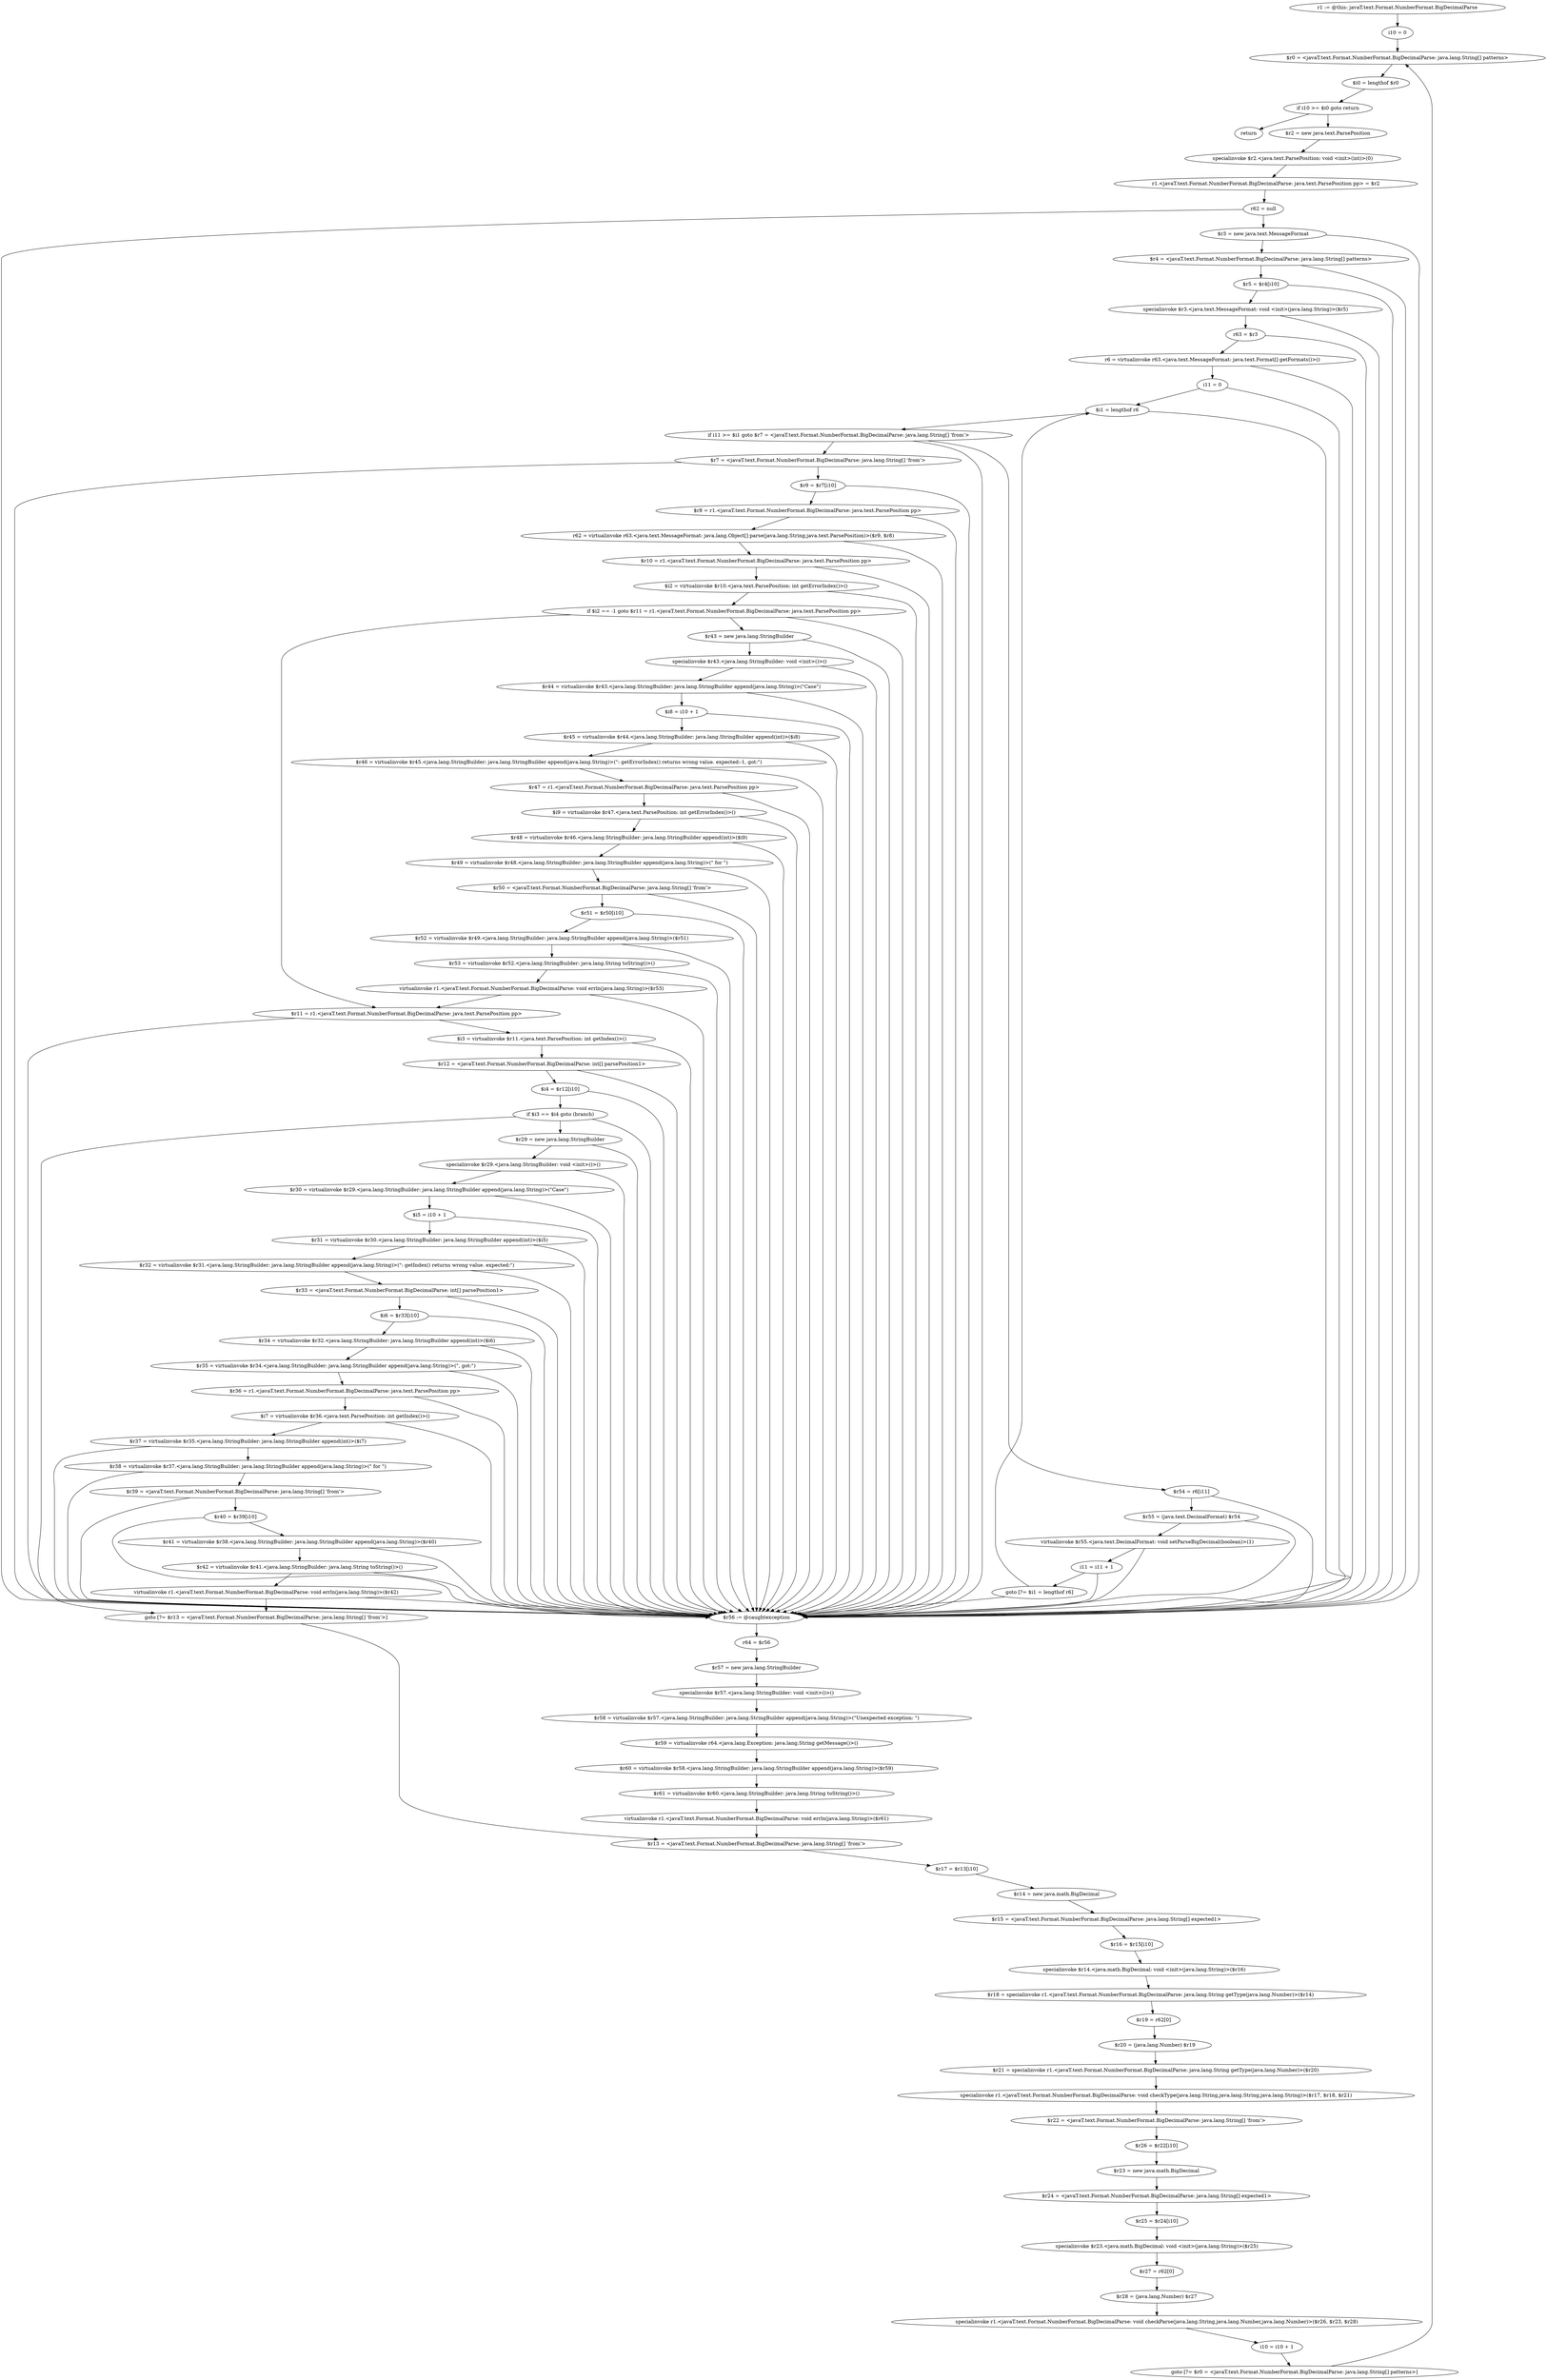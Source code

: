digraph "unitGraph" {
    "r1 := @this: javaT.text.Format.NumberFormat.BigDecimalParse"
    "i10 = 0"
    "$r0 = <javaT.text.Format.NumberFormat.BigDecimalParse: java.lang.String[] patterns>"
    "$i0 = lengthof $r0"
    "if i10 >= $i0 goto return"
    "$r2 = new java.text.ParsePosition"
    "specialinvoke $r2.<java.text.ParsePosition: void <init>(int)>(0)"
    "r1.<javaT.text.Format.NumberFormat.BigDecimalParse: java.text.ParsePosition pp> = $r2"
    "r62 = null"
    "$r3 = new java.text.MessageFormat"
    "$r4 = <javaT.text.Format.NumberFormat.BigDecimalParse: java.lang.String[] patterns>"
    "$r5 = $r4[i10]"
    "specialinvoke $r3.<java.text.MessageFormat: void <init>(java.lang.String)>($r5)"
    "r63 = $r3"
    "r6 = virtualinvoke r63.<java.text.MessageFormat: java.text.Format[] getFormats()>()"
    "i11 = 0"
    "$i1 = lengthof r6"
    "if i11 >= $i1 goto $r7 = <javaT.text.Format.NumberFormat.BigDecimalParse: java.lang.String[] 'from'>"
    "$r54 = r6[i11]"
    "$r55 = (java.text.DecimalFormat) $r54"
    "virtualinvoke $r55.<java.text.DecimalFormat: void setParseBigDecimal(boolean)>(1)"
    "i11 = i11 + 1"
    "goto [?= $i1 = lengthof r6]"
    "$r7 = <javaT.text.Format.NumberFormat.BigDecimalParse: java.lang.String[] 'from'>"
    "$r9 = $r7[i10]"
    "$r8 = r1.<javaT.text.Format.NumberFormat.BigDecimalParse: java.text.ParsePosition pp>"
    "r62 = virtualinvoke r63.<java.text.MessageFormat: java.lang.Object[] parse(java.lang.String,java.text.ParsePosition)>($r9, $r8)"
    "$r10 = r1.<javaT.text.Format.NumberFormat.BigDecimalParse: java.text.ParsePosition pp>"
    "$i2 = virtualinvoke $r10.<java.text.ParsePosition: int getErrorIndex()>()"
    "if $i2 == -1 goto $r11 = r1.<javaT.text.Format.NumberFormat.BigDecimalParse: java.text.ParsePosition pp>"
    "$r43 = new java.lang.StringBuilder"
    "specialinvoke $r43.<java.lang.StringBuilder: void <init>()>()"
    "$r44 = virtualinvoke $r43.<java.lang.StringBuilder: java.lang.StringBuilder append(java.lang.String)>(\"Case\")"
    "$i8 = i10 + 1"
    "$r45 = virtualinvoke $r44.<java.lang.StringBuilder: java.lang.StringBuilder append(int)>($i8)"
    "$r46 = virtualinvoke $r45.<java.lang.StringBuilder: java.lang.StringBuilder append(java.lang.String)>(\": getErrorIndex() returns wrong value. expected:-1, got:\")"
    "$r47 = r1.<javaT.text.Format.NumberFormat.BigDecimalParse: java.text.ParsePosition pp>"
    "$i9 = virtualinvoke $r47.<java.text.ParsePosition: int getErrorIndex()>()"
    "$r48 = virtualinvoke $r46.<java.lang.StringBuilder: java.lang.StringBuilder append(int)>($i9)"
    "$r49 = virtualinvoke $r48.<java.lang.StringBuilder: java.lang.StringBuilder append(java.lang.String)>(\" for \")"
    "$r50 = <javaT.text.Format.NumberFormat.BigDecimalParse: java.lang.String[] 'from'>"
    "$r51 = $r50[i10]"
    "$r52 = virtualinvoke $r49.<java.lang.StringBuilder: java.lang.StringBuilder append(java.lang.String)>($r51)"
    "$r53 = virtualinvoke $r52.<java.lang.StringBuilder: java.lang.String toString()>()"
    "virtualinvoke r1.<javaT.text.Format.NumberFormat.BigDecimalParse: void errln(java.lang.String)>($r53)"
    "$r11 = r1.<javaT.text.Format.NumberFormat.BigDecimalParse: java.text.ParsePosition pp>"
    "$i3 = virtualinvoke $r11.<java.text.ParsePosition: int getIndex()>()"
    "$r12 = <javaT.text.Format.NumberFormat.BigDecimalParse: int[] parsePosition1>"
    "$i4 = $r12[i10]"
    "if $i3 == $i4 goto (branch)"
    "$r29 = new java.lang.StringBuilder"
    "specialinvoke $r29.<java.lang.StringBuilder: void <init>()>()"
    "$r30 = virtualinvoke $r29.<java.lang.StringBuilder: java.lang.StringBuilder append(java.lang.String)>(\"Case\")"
    "$i5 = i10 + 1"
    "$r31 = virtualinvoke $r30.<java.lang.StringBuilder: java.lang.StringBuilder append(int)>($i5)"
    "$r32 = virtualinvoke $r31.<java.lang.StringBuilder: java.lang.StringBuilder append(java.lang.String)>(\": getIndex() returns wrong value. expected:\")"
    "$r33 = <javaT.text.Format.NumberFormat.BigDecimalParse: int[] parsePosition1>"
    "$i6 = $r33[i10]"
    "$r34 = virtualinvoke $r32.<java.lang.StringBuilder: java.lang.StringBuilder append(int)>($i6)"
    "$r35 = virtualinvoke $r34.<java.lang.StringBuilder: java.lang.StringBuilder append(java.lang.String)>(\", got:\")"
    "$r36 = r1.<javaT.text.Format.NumberFormat.BigDecimalParse: java.text.ParsePosition pp>"
    "$i7 = virtualinvoke $r36.<java.text.ParsePosition: int getIndex()>()"
    "$r37 = virtualinvoke $r35.<java.lang.StringBuilder: java.lang.StringBuilder append(int)>($i7)"
    "$r38 = virtualinvoke $r37.<java.lang.StringBuilder: java.lang.StringBuilder append(java.lang.String)>(\" for \")"
    "$r39 = <javaT.text.Format.NumberFormat.BigDecimalParse: java.lang.String[] 'from'>"
    "$r40 = $r39[i10]"
    "$r41 = virtualinvoke $r38.<java.lang.StringBuilder: java.lang.StringBuilder append(java.lang.String)>($r40)"
    "$r42 = virtualinvoke $r41.<java.lang.StringBuilder: java.lang.String toString()>()"
    "virtualinvoke r1.<javaT.text.Format.NumberFormat.BigDecimalParse: void errln(java.lang.String)>($r42)"
    "goto [?= $r13 = <javaT.text.Format.NumberFormat.BigDecimalParse: java.lang.String[] 'from'>]"
    "$r56 := @caughtexception"
    "r64 = $r56"
    "$r57 = new java.lang.StringBuilder"
    "specialinvoke $r57.<java.lang.StringBuilder: void <init>()>()"
    "$r58 = virtualinvoke $r57.<java.lang.StringBuilder: java.lang.StringBuilder append(java.lang.String)>(\"Unexpected exception: \")"
    "$r59 = virtualinvoke r64.<java.lang.Exception: java.lang.String getMessage()>()"
    "$r60 = virtualinvoke $r58.<java.lang.StringBuilder: java.lang.StringBuilder append(java.lang.String)>($r59)"
    "$r61 = virtualinvoke $r60.<java.lang.StringBuilder: java.lang.String toString()>()"
    "virtualinvoke r1.<javaT.text.Format.NumberFormat.BigDecimalParse: void errln(java.lang.String)>($r61)"
    "$r13 = <javaT.text.Format.NumberFormat.BigDecimalParse: java.lang.String[] 'from'>"
    "$r17 = $r13[i10]"
    "$r14 = new java.math.BigDecimal"
    "$r15 = <javaT.text.Format.NumberFormat.BigDecimalParse: java.lang.String[] expected1>"
    "$r16 = $r15[i10]"
    "specialinvoke $r14.<java.math.BigDecimal: void <init>(java.lang.String)>($r16)"
    "$r18 = specialinvoke r1.<javaT.text.Format.NumberFormat.BigDecimalParse: java.lang.String getType(java.lang.Number)>($r14)"
    "$r19 = r62[0]"
    "$r20 = (java.lang.Number) $r19"
    "$r21 = specialinvoke r1.<javaT.text.Format.NumberFormat.BigDecimalParse: java.lang.String getType(java.lang.Number)>($r20)"
    "specialinvoke r1.<javaT.text.Format.NumberFormat.BigDecimalParse: void checkType(java.lang.String,java.lang.String,java.lang.String)>($r17, $r18, $r21)"
    "$r22 = <javaT.text.Format.NumberFormat.BigDecimalParse: java.lang.String[] 'from'>"
    "$r26 = $r22[i10]"
    "$r23 = new java.math.BigDecimal"
    "$r24 = <javaT.text.Format.NumberFormat.BigDecimalParse: java.lang.String[] expected1>"
    "$r25 = $r24[i10]"
    "specialinvoke $r23.<java.math.BigDecimal: void <init>(java.lang.String)>($r25)"
    "$r27 = r62[0]"
    "$r28 = (java.lang.Number) $r27"
    "specialinvoke r1.<javaT.text.Format.NumberFormat.BigDecimalParse: void checkParse(java.lang.String,java.lang.Number,java.lang.Number)>($r26, $r23, $r28)"
    "i10 = i10 + 1"
    "goto [?= $r0 = <javaT.text.Format.NumberFormat.BigDecimalParse: java.lang.String[] patterns>]"
    "return"
    "r1 := @this: javaT.text.Format.NumberFormat.BigDecimalParse"->"i10 = 0";
    "i10 = 0"->"$r0 = <javaT.text.Format.NumberFormat.BigDecimalParse: java.lang.String[] patterns>";
    "$r0 = <javaT.text.Format.NumberFormat.BigDecimalParse: java.lang.String[] patterns>"->"$i0 = lengthof $r0";
    "$i0 = lengthof $r0"->"if i10 >= $i0 goto return";
    "if i10 >= $i0 goto return"->"$r2 = new java.text.ParsePosition";
    "if i10 >= $i0 goto return"->"return";
    "$r2 = new java.text.ParsePosition"->"specialinvoke $r2.<java.text.ParsePosition: void <init>(int)>(0)";
    "specialinvoke $r2.<java.text.ParsePosition: void <init>(int)>(0)"->"r1.<javaT.text.Format.NumberFormat.BigDecimalParse: java.text.ParsePosition pp> = $r2";
    "r1.<javaT.text.Format.NumberFormat.BigDecimalParse: java.text.ParsePosition pp> = $r2"->"r62 = null";
    "r62 = null"->"$r3 = new java.text.MessageFormat";
    "r62 = null"->"$r56 := @caughtexception";
    "$r3 = new java.text.MessageFormat"->"$r4 = <javaT.text.Format.NumberFormat.BigDecimalParse: java.lang.String[] patterns>";
    "$r3 = new java.text.MessageFormat"->"$r56 := @caughtexception";
    "$r4 = <javaT.text.Format.NumberFormat.BigDecimalParse: java.lang.String[] patterns>"->"$r5 = $r4[i10]";
    "$r4 = <javaT.text.Format.NumberFormat.BigDecimalParse: java.lang.String[] patterns>"->"$r56 := @caughtexception";
    "$r5 = $r4[i10]"->"specialinvoke $r3.<java.text.MessageFormat: void <init>(java.lang.String)>($r5)";
    "$r5 = $r4[i10]"->"$r56 := @caughtexception";
    "specialinvoke $r3.<java.text.MessageFormat: void <init>(java.lang.String)>($r5)"->"r63 = $r3";
    "specialinvoke $r3.<java.text.MessageFormat: void <init>(java.lang.String)>($r5)"->"$r56 := @caughtexception";
    "r63 = $r3"->"r6 = virtualinvoke r63.<java.text.MessageFormat: java.text.Format[] getFormats()>()";
    "r63 = $r3"->"$r56 := @caughtexception";
    "r6 = virtualinvoke r63.<java.text.MessageFormat: java.text.Format[] getFormats()>()"->"i11 = 0";
    "r6 = virtualinvoke r63.<java.text.MessageFormat: java.text.Format[] getFormats()>()"->"$r56 := @caughtexception";
    "i11 = 0"->"$i1 = lengthof r6";
    "i11 = 0"->"$r56 := @caughtexception";
    "$i1 = lengthof r6"->"if i11 >= $i1 goto $r7 = <javaT.text.Format.NumberFormat.BigDecimalParse: java.lang.String[] 'from'>";
    "$i1 = lengthof r6"->"$r56 := @caughtexception";
    "if i11 >= $i1 goto $r7 = <javaT.text.Format.NumberFormat.BigDecimalParse: java.lang.String[] 'from'>"->"$r54 = r6[i11]";
    "if i11 >= $i1 goto $r7 = <javaT.text.Format.NumberFormat.BigDecimalParse: java.lang.String[] 'from'>"->"$r7 = <javaT.text.Format.NumberFormat.BigDecimalParse: java.lang.String[] 'from'>";
    "if i11 >= $i1 goto $r7 = <javaT.text.Format.NumberFormat.BigDecimalParse: java.lang.String[] 'from'>"->"$r56 := @caughtexception";
    "$r54 = r6[i11]"->"$r55 = (java.text.DecimalFormat) $r54";
    "$r54 = r6[i11]"->"$r56 := @caughtexception";
    "$r55 = (java.text.DecimalFormat) $r54"->"virtualinvoke $r55.<java.text.DecimalFormat: void setParseBigDecimal(boolean)>(1)";
    "$r55 = (java.text.DecimalFormat) $r54"->"$r56 := @caughtexception";
    "virtualinvoke $r55.<java.text.DecimalFormat: void setParseBigDecimal(boolean)>(1)"->"i11 = i11 + 1";
    "virtualinvoke $r55.<java.text.DecimalFormat: void setParseBigDecimal(boolean)>(1)"->"$r56 := @caughtexception";
    "i11 = i11 + 1"->"goto [?= $i1 = lengthof r6]";
    "i11 = i11 + 1"->"$r56 := @caughtexception";
    "goto [?= $i1 = lengthof r6]"->"$i1 = lengthof r6";
    "goto [?= $i1 = lengthof r6]"->"$r56 := @caughtexception";
    "$r7 = <javaT.text.Format.NumberFormat.BigDecimalParse: java.lang.String[] 'from'>"->"$r9 = $r7[i10]";
    "$r7 = <javaT.text.Format.NumberFormat.BigDecimalParse: java.lang.String[] 'from'>"->"$r56 := @caughtexception";
    "$r9 = $r7[i10]"->"$r8 = r1.<javaT.text.Format.NumberFormat.BigDecimalParse: java.text.ParsePosition pp>";
    "$r9 = $r7[i10]"->"$r56 := @caughtexception";
    "$r8 = r1.<javaT.text.Format.NumberFormat.BigDecimalParse: java.text.ParsePosition pp>"->"r62 = virtualinvoke r63.<java.text.MessageFormat: java.lang.Object[] parse(java.lang.String,java.text.ParsePosition)>($r9, $r8)";
    "$r8 = r1.<javaT.text.Format.NumberFormat.BigDecimalParse: java.text.ParsePosition pp>"->"$r56 := @caughtexception";
    "r62 = virtualinvoke r63.<java.text.MessageFormat: java.lang.Object[] parse(java.lang.String,java.text.ParsePosition)>($r9, $r8)"->"$r10 = r1.<javaT.text.Format.NumberFormat.BigDecimalParse: java.text.ParsePosition pp>";
    "r62 = virtualinvoke r63.<java.text.MessageFormat: java.lang.Object[] parse(java.lang.String,java.text.ParsePosition)>($r9, $r8)"->"$r56 := @caughtexception";
    "$r10 = r1.<javaT.text.Format.NumberFormat.BigDecimalParse: java.text.ParsePosition pp>"->"$i2 = virtualinvoke $r10.<java.text.ParsePosition: int getErrorIndex()>()";
    "$r10 = r1.<javaT.text.Format.NumberFormat.BigDecimalParse: java.text.ParsePosition pp>"->"$r56 := @caughtexception";
    "$i2 = virtualinvoke $r10.<java.text.ParsePosition: int getErrorIndex()>()"->"if $i2 == -1 goto $r11 = r1.<javaT.text.Format.NumberFormat.BigDecimalParse: java.text.ParsePosition pp>";
    "$i2 = virtualinvoke $r10.<java.text.ParsePosition: int getErrorIndex()>()"->"$r56 := @caughtexception";
    "if $i2 == -1 goto $r11 = r1.<javaT.text.Format.NumberFormat.BigDecimalParse: java.text.ParsePosition pp>"->"$r43 = new java.lang.StringBuilder";
    "if $i2 == -1 goto $r11 = r1.<javaT.text.Format.NumberFormat.BigDecimalParse: java.text.ParsePosition pp>"->"$r11 = r1.<javaT.text.Format.NumberFormat.BigDecimalParse: java.text.ParsePosition pp>";
    "if $i2 == -1 goto $r11 = r1.<javaT.text.Format.NumberFormat.BigDecimalParse: java.text.ParsePosition pp>"->"$r56 := @caughtexception";
    "$r43 = new java.lang.StringBuilder"->"specialinvoke $r43.<java.lang.StringBuilder: void <init>()>()";
    "$r43 = new java.lang.StringBuilder"->"$r56 := @caughtexception";
    "specialinvoke $r43.<java.lang.StringBuilder: void <init>()>()"->"$r44 = virtualinvoke $r43.<java.lang.StringBuilder: java.lang.StringBuilder append(java.lang.String)>(\"Case\")";
    "specialinvoke $r43.<java.lang.StringBuilder: void <init>()>()"->"$r56 := @caughtexception";
    "$r44 = virtualinvoke $r43.<java.lang.StringBuilder: java.lang.StringBuilder append(java.lang.String)>(\"Case\")"->"$i8 = i10 + 1";
    "$r44 = virtualinvoke $r43.<java.lang.StringBuilder: java.lang.StringBuilder append(java.lang.String)>(\"Case\")"->"$r56 := @caughtexception";
    "$i8 = i10 + 1"->"$r45 = virtualinvoke $r44.<java.lang.StringBuilder: java.lang.StringBuilder append(int)>($i8)";
    "$i8 = i10 + 1"->"$r56 := @caughtexception";
    "$r45 = virtualinvoke $r44.<java.lang.StringBuilder: java.lang.StringBuilder append(int)>($i8)"->"$r46 = virtualinvoke $r45.<java.lang.StringBuilder: java.lang.StringBuilder append(java.lang.String)>(\": getErrorIndex() returns wrong value. expected:-1, got:\")";
    "$r45 = virtualinvoke $r44.<java.lang.StringBuilder: java.lang.StringBuilder append(int)>($i8)"->"$r56 := @caughtexception";
    "$r46 = virtualinvoke $r45.<java.lang.StringBuilder: java.lang.StringBuilder append(java.lang.String)>(\": getErrorIndex() returns wrong value. expected:-1, got:\")"->"$r47 = r1.<javaT.text.Format.NumberFormat.BigDecimalParse: java.text.ParsePosition pp>";
    "$r46 = virtualinvoke $r45.<java.lang.StringBuilder: java.lang.StringBuilder append(java.lang.String)>(\": getErrorIndex() returns wrong value. expected:-1, got:\")"->"$r56 := @caughtexception";
    "$r47 = r1.<javaT.text.Format.NumberFormat.BigDecimalParse: java.text.ParsePosition pp>"->"$i9 = virtualinvoke $r47.<java.text.ParsePosition: int getErrorIndex()>()";
    "$r47 = r1.<javaT.text.Format.NumberFormat.BigDecimalParse: java.text.ParsePosition pp>"->"$r56 := @caughtexception";
    "$i9 = virtualinvoke $r47.<java.text.ParsePosition: int getErrorIndex()>()"->"$r48 = virtualinvoke $r46.<java.lang.StringBuilder: java.lang.StringBuilder append(int)>($i9)";
    "$i9 = virtualinvoke $r47.<java.text.ParsePosition: int getErrorIndex()>()"->"$r56 := @caughtexception";
    "$r48 = virtualinvoke $r46.<java.lang.StringBuilder: java.lang.StringBuilder append(int)>($i9)"->"$r49 = virtualinvoke $r48.<java.lang.StringBuilder: java.lang.StringBuilder append(java.lang.String)>(\" for \")";
    "$r48 = virtualinvoke $r46.<java.lang.StringBuilder: java.lang.StringBuilder append(int)>($i9)"->"$r56 := @caughtexception";
    "$r49 = virtualinvoke $r48.<java.lang.StringBuilder: java.lang.StringBuilder append(java.lang.String)>(\" for \")"->"$r50 = <javaT.text.Format.NumberFormat.BigDecimalParse: java.lang.String[] 'from'>";
    "$r49 = virtualinvoke $r48.<java.lang.StringBuilder: java.lang.StringBuilder append(java.lang.String)>(\" for \")"->"$r56 := @caughtexception";
    "$r50 = <javaT.text.Format.NumberFormat.BigDecimalParse: java.lang.String[] 'from'>"->"$r51 = $r50[i10]";
    "$r50 = <javaT.text.Format.NumberFormat.BigDecimalParse: java.lang.String[] 'from'>"->"$r56 := @caughtexception";
    "$r51 = $r50[i10]"->"$r52 = virtualinvoke $r49.<java.lang.StringBuilder: java.lang.StringBuilder append(java.lang.String)>($r51)";
    "$r51 = $r50[i10]"->"$r56 := @caughtexception";
    "$r52 = virtualinvoke $r49.<java.lang.StringBuilder: java.lang.StringBuilder append(java.lang.String)>($r51)"->"$r53 = virtualinvoke $r52.<java.lang.StringBuilder: java.lang.String toString()>()";
    "$r52 = virtualinvoke $r49.<java.lang.StringBuilder: java.lang.StringBuilder append(java.lang.String)>($r51)"->"$r56 := @caughtexception";
    "$r53 = virtualinvoke $r52.<java.lang.StringBuilder: java.lang.String toString()>()"->"virtualinvoke r1.<javaT.text.Format.NumberFormat.BigDecimalParse: void errln(java.lang.String)>($r53)";
    "$r53 = virtualinvoke $r52.<java.lang.StringBuilder: java.lang.String toString()>()"->"$r56 := @caughtexception";
    "virtualinvoke r1.<javaT.text.Format.NumberFormat.BigDecimalParse: void errln(java.lang.String)>($r53)"->"$r11 = r1.<javaT.text.Format.NumberFormat.BigDecimalParse: java.text.ParsePosition pp>";
    "virtualinvoke r1.<javaT.text.Format.NumberFormat.BigDecimalParse: void errln(java.lang.String)>($r53)"->"$r56 := @caughtexception";
    "$r11 = r1.<javaT.text.Format.NumberFormat.BigDecimalParse: java.text.ParsePosition pp>"->"$i3 = virtualinvoke $r11.<java.text.ParsePosition: int getIndex()>()";
    "$r11 = r1.<javaT.text.Format.NumberFormat.BigDecimalParse: java.text.ParsePosition pp>"->"$r56 := @caughtexception";
    "$i3 = virtualinvoke $r11.<java.text.ParsePosition: int getIndex()>()"->"$r12 = <javaT.text.Format.NumberFormat.BigDecimalParse: int[] parsePosition1>";
    "$i3 = virtualinvoke $r11.<java.text.ParsePosition: int getIndex()>()"->"$r56 := @caughtexception";
    "$r12 = <javaT.text.Format.NumberFormat.BigDecimalParse: int[] parsePosition1>"->"$i4 = $r12[i10]";
    "$r12 = <javaT.text.Format.NumberFormat.BigDecimalParse: int[] parsePosition1>"->"$r56 := @caughtexception";
    "$i4 = $r12[i10]"->"if $i3 == $i4 goto (branch)";
    "$i4 = $r12[i10]"->"$r56 := @caughtexception";
    "if $i3 == $i4 goto (branch)"->"$r29 = new java.lang.StringBuilder";
    "if $i3 == $i4 goto (branch)"->"goto [?= $r13 = <javaT.text.Format.NumberFormat.BigDecimalParse: java.lang.String[] 'from'>]";
    "if $i3 == $i4 goto (branch)"->"$r56 := @caughtexception";
    "$r29 = new java.lang.StringBuilder"->"specialinvoke $r29.<java.lang.StringBuilder: void <init>()>()";
    "$r29 = new java.lang.StringBuilder"->"$r56 := @caughtexception";
    "specialinvoke $r29.<java.lang.StringBuilder: void <init>()>()"->"$r30 = virtualinvoke $r29.<java.lang.StringBuilder: java.lang.StringBuilder append(java.lang.String)>(\"Case\")";
    "specialinvoke $r29.<java.lang.StringBuilder: void <init>()>()"->"$r56 := @caughtexception";
    "$r30 = virtualinvoke $r29.<java.lang.StringBuilder: java.lang.StringBuilder append(java.lang.String)>(\"Case\")"->"$i5 = i10 + 1";
    "$r30 = virtualinvoke $r29.<java.lang.StringBuilder: java.lang.StringBuilder append(java.lang.String)>(\"Case\")"->"$r56 := @caughtexception";
    "$i5 = i10 + 1"->"$r31 = virtualinvoke $r30.<java.lang.StringBuilder: java.lang.StringBuilder append(int)>($i5)";
    "$i5 = i10 + 1"->"$r56 := @caughtexception";
    "$r31 = virtualinvoke $r30.<java.lang.StringBuilder: java.lang.StringBuilder append(int)>($i5)"->"$r32 = virtualinvoke $r31.<java.lang.StringBuilder: java.lang.StringBuilder append(java.lang.String)>(\": getIndex() returns wrong value. expected:\")";
    "$r31 = virtualinvoke $r30.<java.lang.StringBuilder: java.lang.StringBuilder append(int)>($i5)"->"$r56 := @caughtexception";
    "$r32 = virtualinvoke $r31.<java.lang.StringBuilder: java.lang.StringBuilder append(java.lang.String)>(\": getIndex() returns wrong value. expected:\")"->"$r33 = <javaT.text.Format.NumberFormat.BigDecimalParse: int[] parsePosition1>";
    "$r32 = virtualinvoke $r31.<java.lang.StringBuilder: java.lang.StringBuilder append(java.lang.String)>(\": getIndex() returns wrong value. expected:\")"->"$r56 := @caughtexception";
    "$r33 = <javaT.text.Format.NumberFormat.BigDecimalParse: int[] parsePosition1>"->"$i6 = $r33[i10]";
    "$r33 = <javaT.text.Format.NumberFormat.BigDecimalParse: int[] parsePosition1>"->"$r56 := @caughtexception";
    "$i6 = $r33[i10]"->"$r34 = virtualinvoke $r32.<java.lang.StringBuilder: java.lang.StringBuilder append(int)>($i6)";
    "$i6 = $r33[i10]"->"$r56 := @caughtexception";
    "$r34 = virtualinvoke $r32.<java.lang.StringBuilder: java.lang.StringBuilder append(int)>($i6)"->"$r35 = virtualinvoke $r34.<java.lang.StringBuilder: java.lang.StringBuilder append(java.lang.String)>(\", got:\")";
    "$r34 = virtualinvoke $r32.<java.lang.StringBuilder: java.lang.StringBuilder append(int)>($i6)"->"$r56 := @caughtexception";
    "$r35 = virtualinvoke $r34.<java.lang.StringBuilder: java.lang.StringBuilder append(java.lang.String)>(\", got:\")"->"$r36 = r1.<javaT.text.Format.NumberFormat.BigDecimalParse: java.text.ParsePosition pp>";
    "$r35 = virtualinvoke $r34.<java.lang.StringBuilder: java.lang.StringBuilder append(java.lang.String)>(\", got:\")"->"$r56 := @caughtexception";
    "$r36 = r1.<javaT.text.Format.NumberFormat.BigDecimalParse: java.text.ParsePosition pp>"->"$i7 = virtualinvoke $r36.<java.text.ParsePosition: int getIndex()>()";
    "$r36 = r1.<javaT.text.Format.NumberFormat.BigDecimalParse: java.text.ParsePosition pp>"->"$r56 := @caughtexception";
    "$i7 = virtualinvoke $r36.<java.text.ParsePosition: int getIndex()>()"->"$r37 = virtualinvoke $r35.<java.lang.StringBuilder: java.lang.StringBuilder append(int)>($i7)";
    "$i7 = virtualinvoke $r36.<java.text.ParsePosition: int getIndex()>()"->"$r56 := @caughtexception";
    "$r37 = virtualinvoke $r35.<java.lang.StringBuilder: java.lang.StringBuilder append(int)>($i7)"->"$r38 = virtualinvoke $r37.<java.lang.StringBuilder: java.lang.StringBuilder append(java.lang.String)>(\" for \")";
    "$r37 = virtualinvoke $r35.<java.lang.StringBuilder: java.lang.StringBuilder append(int)>($i7)"->"$r56 := @caughtexception";
    "$r38 = virtualinvoke $r37.<java.lang.StringBuilder: java.lang.StringBuilder append(java.lang.String)>(\" for \")"->"$r39 = <javaT.text.Format.NumberFormat.BigDecimalParse: java.lang.String[] 'from'>";
    "$r38 = virtualinvoke $r37.<java.lang.StringBuilder: java.lang.StringBuilder append(java.lang.String)>(\" for \")"->"$r56 := @caughtexception";
    "$r39 = <javaT.text.Format.NumberFormat.BigDecimalParse: java.lang.String[] 'from'>"->"$r40 = $r39[i10]";
    "$r39 = <javaT.text.Format.NumberFormat.BigDecimalParse: java.lang.String[] 'from'>"->"$r56 := @caughtexception";
    "$r40 = $r39[i10]"->"$r41 = virtualinvoke $r38.<java.lang.StringBuilder: java.lang.StringBuilder append(java.lang.String)>($r40)";
    "$r40 = $r39[i10]"->"$r56 := @caughtexception";
    "$r41 = virtualinvoke $r38.<java.lang.StringBuilder: java.lang.StringBuilder append(java.lang.String)>($r40)"->"$r42 = virtualinvoke $r41.<java.lang.StringBuilder: java.lang.String toString()>()";
    "$r41 = virtualinvoke $r38.<java.lang.StringBuilder: java.lang.StringBuilder append(java.lang.String)>($r40)"->"$r56 := @caughtexception";
    "$r42 = virtualinvoke $r41.<java.lang.StringBuilder: java.lang.String toString()>()"->"virtualinvoke r1.<javaT.text.Format.NumberFormat.BigDecimalParse: void errln(java.lang.String)>($r42)";
    "$r42 = virtualinvoke $r41.<java.lang.StringBuilder: java.lang.String toString()>()"->"$r56 := @caughtexception";
    "virtualinvoke r1.<javaT.text.Format.NumberFormat.BigDecimalParse: void errln(java.lang.String)>($r42)"->"goto [?= $r13 = <javaT.text.Format.NumberFormat.BigDecimalParse: java.lang.String[] 'from'>]";
    "virtualinvoke r1.<javaT.text.Format.NumberFormat.BigDecimalParse: void errln(java.lang.String)>($r42)"->"$r56 := @caughtexception";
    "goto [?= $r13 = <javaT.text.Format.NumberFormat.BigDecimalParse: java.lang.String[] 'from'>]"->"$r13 = <javaT.text.Format.NumberFormat.BigDecimalParse: java.lang.String[] 'from'>";
    "$r56 := @caughtexception"->"r64 = $r56";
    "r64 = $r56"->"$r57 = new java.lang.StringBuilder";
    "$r57 = new java.lang.StringBuilder"->"specialinvoke $r57.<java.lang.StringBuilder: void <init>()>()";
    "specialinvoke $r57.<java.lang.StringBuilder: void <init>()>()"->"$r58 = virtualinvoke $r57.<java.lang.StringBuilder: java.lang.StringBuilder append(java.lang.String)>(\"Unexpected exception: \")";
    "$r58 = virtualinvoke $r57.<java.lang.StringBuilder: java.lang.StringBuilder append(java.lang.String)>(\"Unexpected exception: \")"->"$r59 = virtualinvoke r64.<java.lang.Exception: java.lang.String getMessage()>()";
    "$r59 = virtualinvoke r64.<java.lang.Exception: java.lang.String getMessage()>()"->"$r60 = virtualinvoke $r58.<java.lang.StringBuilder: java.lang.StringBuilder append(java.lang.String)>($r59)";
    "$r60 = virtualinvoke $r58.<java.lang.StringBuilder: java.lang.StringBuilder append(java.lang.String)>($r59)"->"$r61 = virtualinvoke $r60.<java.lang.StringBuilder: java.lang.String toString()>()";
    "$r61 = virtualinvoke $r60.<java.lang.StringBuilder: java.lang.String toString()>()"->"virtualinvoke r1.<javaT.text.Format.NumberFormat.BigDecimalParse: void errln(java.lang.String)>($r61)";
    "virtualinvoke r1.<javaT.text.Format.NumberFormat.BigDecimalParse: void errln(java.lang.String)>($r61)"->"$r13 = <javaT.text.Format.NumberFormat.BigDecimalParse: java.lang.String[] 'from'>";
    "$r13 = <javaT.text.Format.NumberFormat.BigDecimalParse: java.lang.String[] 'from'>"->"$r17 = $r13[i10]";
    "$r17 = $r13[i10]"->"$r14 = new java.math.BigDecimal";
    "$r14 = new java.math.BigDecimal"->"$r15 = <javaT.text.Format.NumberFormat.BigDecimalParse: java.lang.String[] expected1>";
    "$r15 = <javaT.text.Format.NumberFormat.BigDecimalParse: java.lang.String[] expected1>"->"$r16 = $r15[i10]";
    "$r16 = $r15[i10]"->"specialinvoke $r14.<java.math.BigDecimal: void <init>(java.lang.String)>($r16)";
    "specialinvoke $r14.<java.math.BigDecimal: void <init>(java.lang.String)>($r16)"->"$r18 = specialinvoke r1.<javaT.text.Format.NumberFormat.BigDecimalParse: java.lang.String getType(java.lang.Number)>($r14)";
    "$r18 = specialinvoke r1.<javaT.text.Format.NumberFormat.BigDecimalParse: java.lang.String getType(java.lang.Number)>($r14)"->"$r19 = r62[0]";
    "$r19 = r62[0]"->"$r20 = (java.lang.Number) $r19";
    "$r20 = (java.lang.Number) $r19"->"$r21 = specialinvoke r1.<javaT.text.Format.NumberFormat.BigDecimalParse: java.lang.String getType(java.lang.Number)>($r20)";
    "$r21 = specialinvoke r1.<javaT.text.Format.NumberFormat.BigDecimalParse: java.lang.String getType(java.lang.Number)>($r20)"->"specialinvoke r1.<javaT.text.Format.NumberFormat.BigDecimalParse: void checkType(java.lang.String,java.lang.String,java.lang.String)>($r17, $r18, $r21)";
    "specialinvoke r1.<javaT.text.Format.NumberFormat.BigDecimalParse: void checkType(java.lang.String,java.lang.String,java.lang.String)>($r17, $r18, $r21)"->"$r22 = <javaT.text.Format.NumberFormat.BigDecimalParse: java.lang.String[] 'from'>";
    "$r22 = <javaT.text.Format.NumberFormat.BigDecimalParse: java.lang.String[] 'from'>"->"$r26 = $r22[i10]";
    "$r26 = $r22[i10]"->"$r23 = new java.math.BigDecimal";
    "$r23 = new java.math.BigDecimal"->"$r24 = <javaT.text.Format.NumberFormat.BigDecimalParse: java.lang.String[] expected1>";
    "$r24 = <javaT.text.Format.NumberFormat.BigDecimalParse: java.lang.String[] expected1>"->"$r25 = $r24[i10]";
    "$r25 = $r24[i10]"->"specialinvoke $r23.<java.math.BigDecimal: void <init>(java.lang.String)>($r25)";
    "specialinvoke $r23.<java.math.BigDecimal: void <init>(java.lang.String)>($r25)"->"$r27 = r62[0]";
    "$r27 = r62[0]"->"$r28 = (java.lang.Number) $r27";
    "$r28 = (java.lang.Number) $r27"->"specialinvoke r1.<javaT.text.Format.NumberFormat.BigDecimalParse: void checkParse(java.lang.String,java.lang.Number,java.lang.Number)>($r26, $r23, $r28)";
    "specialinvoke r1.<javaT.text.Format.NumberFormat.BigDecimalParse: void checkParse(java.lang.String,java.lang.Number,java.lang.Number)>($r26, $r23, $r28)"->"i10 = i10 + 1";
    "i10 = i10 + 1"->"goto [?= $r0 = <javaT.text.Format.NumberFormat.BigDecimalParse: java.lang.String[] patterns>]";
    "goto [?= $r0 = <javaT.text.Format.NumberFormat.BigDecimalParse: java.lang.String[] patterns>]"->"$r0 = <javaT.text.Format.NumberFormat.BigDecimalParse: java.lang.String[] patterns>";
}
